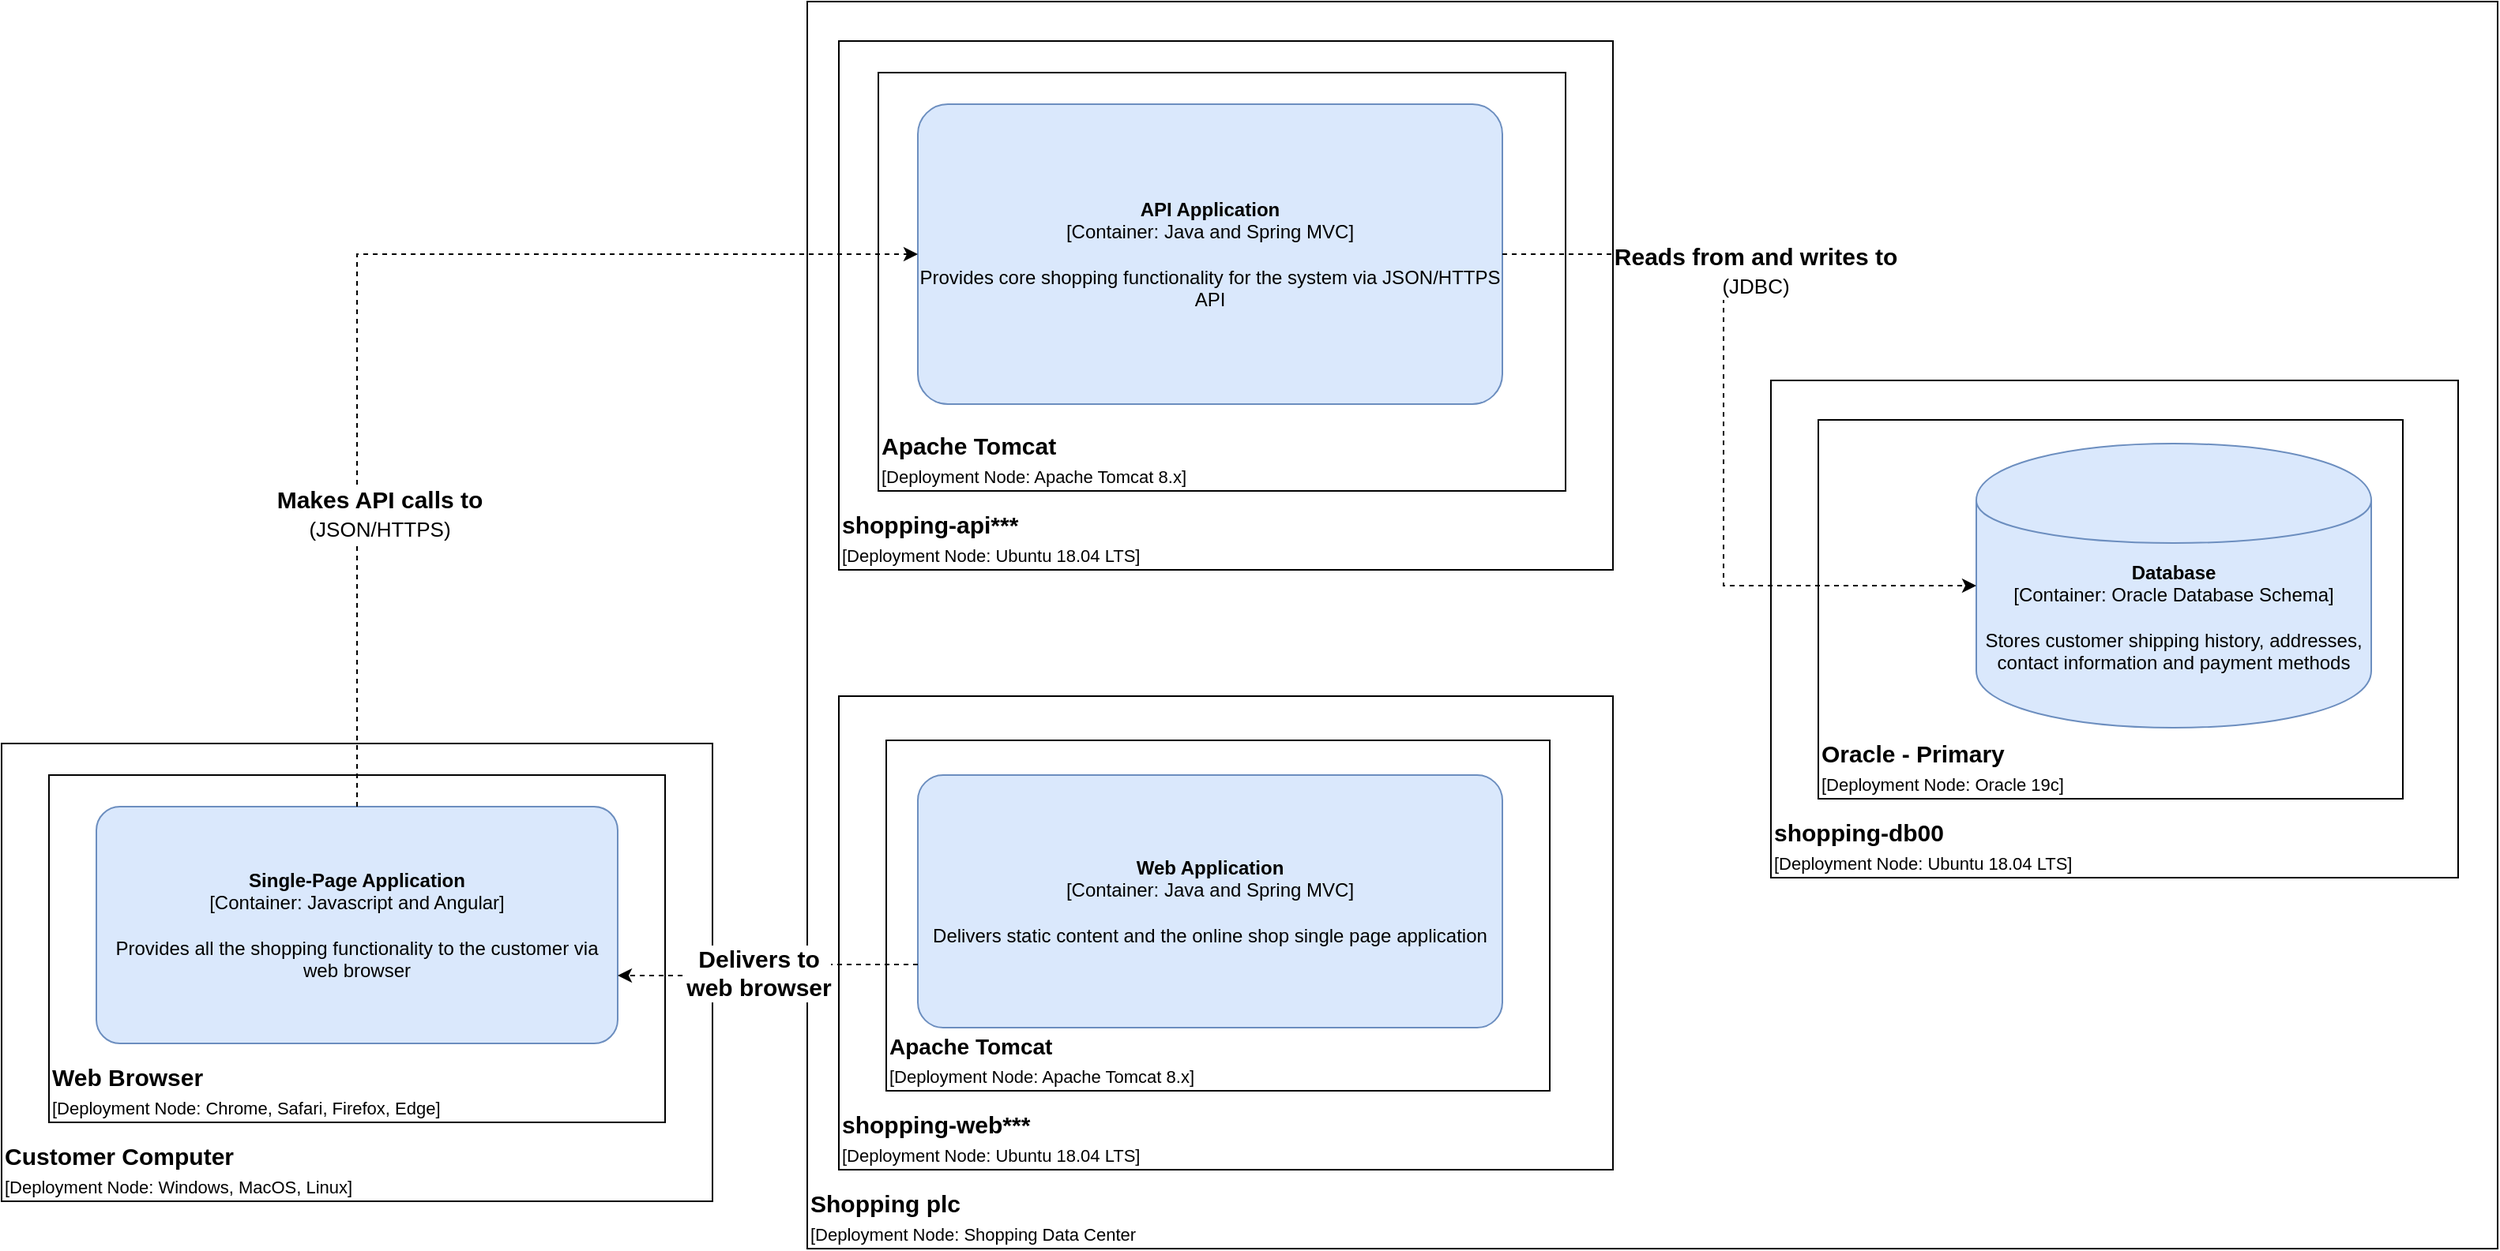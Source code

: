 <mxfile version="13.1.14" type="device"><diagram id="IvWKfIhblGCO4nOpth7r" name="Page-1"><mxGraphModel dx="1671" dy="1184" grid="1" gridSize="10" guides="1" tooltips="1" connect="1" arrows="1" fold="1" page="1" pageScale="1" pageWidth="1700" pageHeight="1100" math="0" shadow="0"><root><mxCell id="0"/><mxCell id="1" parent="0"/><mxCell id="vJqbo58cwQHJo30kENVc-3" value="" style="rounded=0;whiteSpace=wrap;html=1;labelBackgroundColor=none;fontSize=15;" vertex="1" parent="1"><mxGeometry x="550" y="20" width="1070" height="790" as="geometry"/></mxCell><mxCell id="vJqbo58cwQHJo30kENVc-4" value="&lt;b&gt;Shopping plc&lt;/b&gt;&lt;br&gt;&lt;font style=&quot;font-size: 11px&quot;&gt;[Deployment Node: Shopping Data Center&lt;/font&gt;" style="text;html=1;align=left;verticalAlign=middle;resizable=0;points=[];autosize=1;fontSize=15;" vertex="1" parent="1"><mxGeometry x="550" y="770" width="220" height="40" as="geometry"/></mxCell><mxCell id="vJqbo58cwQHJo30kENVc-5" value="" style="rounded=0;whiteSpace=wrap;html=1;labelBackgroundColor=none;fontSize=15;" vertex="1" parent="1"><mxGeometry x="570" y="460" width="490" height="300" as="geometry"/></mxCell><mxCell id="vJqbo58cwQHJo30kENVc-6" value="&lt;b&gt;shopping-web***&lt;/b&gt;&lt;br&gt;&lt;font style=&quot;font-size: 11px&quot;&gt;[Deployment Node: Ubuntu 18.04 LTS]&lt;/font&gt;" style="text;html=1;align=left;verticalAlign=middle;resizable=0;points=[];autosize=1;fontSize=15;" vertex="1" parent="1"><mxGeometry x="570" y="720" width="200" height="40" as="geometry"/></mxCell><mxCell id="vJqbo58cwQHJo30kENVc-9" value="" style="rounded=0;whiteSpace=wrap;html=1;labelBackgroundColor=none;fontSize=15;" vertex="1" parent="1"><mxGeometry x="600" y="488" width="420" height="222" as="geometry"/></mxCell><mxCell id="8jxRPaH7KVlwFwGxON---5" value="&lt;b&gt;Web Application&lt;/b&gt;&lt;br&gt;&lt;div&gt;[Container: Java and Spring MVC&lt;span&gt;]&lt;/span&gt;&lt;/div&gt;&lt;br&gt;&lt;div&gt;Delivers static content and the online shop single page application&lt;/div&gt;" style="rounded=1;whiteSpace=wrap;html=1;labelBackgroundColor=none;fillColor=#dae8fc;fontColor=#000000;align=center;arcSize=10;strokeColor=#6c8ebf;points=[[0.25,0,0],[0.5,0,0],[0.75,0,0],[1,0.25,0],[1,0.5,0],[1,0.75,0],[0.75,1,0],[0.5,1,0],[0.25,1,0],[0,0.75,0],[0,0.5,0],[0,0.25,0]];" vertex="1" parent="1"><mxGeometry x="620" y="510" width="370" height="160" as="geometry"/></mxCell><mxCell id="vJqbo58cwQHJo30kENVc-10" value="&lt;b style=&quot;font-size: 14px&quot;&gt;&lt;span style=&quot;font-size: 14px&quot;&gt;Apache&lt;/span&gt;&lt;font style=&quot;font-size: 14px&quot;&gt; Tomcat&lt;/font&gt;&lt;/b&gt;&lt;font style=&quot;font-size: 14px&quot;&gt;&lt;br&gt;&lt;/font&gt;&lt;font style=&quot;font-size: 11px&quot;&gt;[Deployment Node: Apache Tomcat 8.x]&lt;/font&gt;" style="text;html=1;align=left;verticalAlign=middle;resizable=0;points=[];autosize=1;fontSize=15;" vertex="1" parent="1"><mxGeometry x="600" y="670" width="210" height="40" as="geometry"/></mxCell><mxCell id="vJqbo58cwQHJo30kENVc-12" value="" style="rounded=0;whiteSpace=wrap;html=1;labelBackgroundColor=none;fontSize=15;align=left;" vertex="1" parent="1"><mxGeometry x="1160" y="260" width="435" height="315" as="geometry"/></mxCell><mxCell id="vJqbo58cwQHJo30kENVc-14" value="&lt;b&gt;shopping-db00&lt;/b&gt;&lt;br&gt;&lt;font style=&quot;font-size: 11px&quot;&gt;[Deployment Node: Ubuntu 18.04 LTS]&lt;/font&gt;" style="text;html=1;align=left;verticalAlign=middle;resizable=0;points=[];autosize=1;fontSize=15;" vertex="1" parent="1"><mxGeometry x="1160" y="535" width="200" height="40" as="geometry"/></mxCell><mxCell id="vJqbo58cwQHJo30kENVc-15" value="" style="rounded=0;whiteSpace=wrap;html=1;labelBackgroundColor=none;fontSize=15;align=left;" vertex="1" parent="1"><mxGeometry x="1190" y="285" width="370" height="240" as="geometry"/></mxCell><mxCell id="8jxRPaH7KVlwFwGxON---4" value="&lt;span&gt;&lt;b&gt;Database&lt;/b&gt;&lt;/span&gt;&lt;div&gt;[Container: Oracle Database Schema]&lt;/div&gt;&lt;br&gt;&lt;div&gt;Stores customer shipping history, addresses, contact information and payment methods&lt;/div&gt;" style="shape=cylinder;whiteSpace=wrap;html=1;boundedLbl=1;rounded=0;labelBackgroundColor=none;fillColor=#dae8fc;fontSize=12;fontColor=#000000;align=center;strokeColor=#6c8ebf;points=[[0.5,0,0],[1,0.25,0],[1,0.5,0],[1,0.75,0],[0.5,1,0],[0,0.75,0],[0,0.5,0],[0,0.25,0]];" vertex="1" parent="1"><mxGeometry x="1290" y="300" width="250" height="180" as="geometry"/></mxCell><mxCell id="vJqbo58cwQHJo30kENVc-16" value="&lt;b&gt;Oracle - Primary&lt;/b&gt;&lt;br&gt;&lt;font style=&quot;font-size: 11px&quot;&gt;[Deployment Node: Oracle 19c]&lt;/font&gt;" style="text;html=1;align=left;verticalAlign=middle;resizable=0;points=[];autosize=1;fontSize=15;" vertex="1" parent="1"><mxGeometry x="1190" y="485" width="170" height="40" as="geometry"/></mxCell><mxCell id="vJqbo58cwQHJo30kENVc-17" value="" style="rounded=0;whiteSpace=wrap;html=1;labelBackgroundColor=none;fontSize=15;align=left;" vertex="1" parent="1"><mxGeometry x="570" y="45" width="490" height="335" as="geometry"/></mxCell><mxCell id="vJqbo58cwQHJo30kENVc-18" value="&lt;b&gt;shopping-api***&lt;/b&gt;&lt;br&gt;&lt;font style=&quot;font-size: 11px&quot;&gt;[Deployment Node: Ubuntu 18.04 LTS]&lt;/font&gt;" style="text;html=1;align=left;verticalAlign=middle;resizable=0;points=[];autosize=1;fontSize=15;" vertex="1" parent="1"><mxGeometry x="570" y="340" width="200" height="40" as="geometry"/></mxCell><mxCell id="vJqbo58cwQHJo30kENVc-19" value="" style="rounded=0;whiteSpace=wrap;html=1;labelBackgroundColor=none;fontSize=15;align=left;" vertex="1" parent="1"><mxGeometry x="595" y="65" width="435" height="265" as="geometry"/></mxCell><mxCell id="vJqbo58cwQHJo30kENVc-20" value="&lt;b&gt;Apache Tomcat&lt;/b&gt;&lt;br&gt;&lt;font style=&quot;font-size: 11px&quot;&gt;[Deployment Node: Apache Tomcat 8.x]&lt;/font&gt;" style="text;html=1;align=left;verticalAlign=middle;resizable=0;points=[];autosize=1;fontSize=15;" vertex="1" parent="1"><mxGeometry x="595" y="290" width="210" height="40" as="geometry"/></mxCell><mxCell id="8jxRPaH7KVlwFwGxON---8" value="&lt;span&gt;&lt;b&gt;API Application&lt;br&gt;&lt;/b&gt;[Container: Java and Spring MVC&lt;/span&gt;&lt;span&gt;]&lt;/span&gt;&lt;br&gt;&lt;br&gt;&lt;div&gt;Provides core shopping functionality for the system via JSON/HTTPS API&lt;/div&gt;" style="rounded=1;whiteSpace=wrap;html=1;labelBackgroundColor=none;fillColor=#dae8fc;fontColor=#000000;align=center;arcSize=10;strokeColor=#6c8ebf;points=[[0.25,0,0],[0.5,0,0],[0.75,0,0],[1,0.25,0],[1,0.5,0],[1,0.75,0],[0.75,1,0],[0.5,1,0],[0.25,1,0],[0,0.75,0],[0,0.5,0],[0,0.25,0]];" vertex="1" parent="1"><mxGeometry x="620" y="85" width="370" height="190" as="geometry"/></mxCell><mxCell id="8jxRPaH7KVlwFwGxON---18" style="edgeStyle=orthogonalEdgeStyle;rounded=0;orthogonalLoop=1;jettySize=auto;html=1;exitX=1;exitY=0.5;exitDx=0;exitDy=0;exitPerimeter=0;entryX=0;entryY=0.5;entryDx=0;entryDy=0;entryPerimeter=0;dashed=1;fontSize=15;" edge="1" parent="1" source="8jxRPaH7KVlwFwGxON---8" target="8jxRPaH7KVlwFwGxON---4"><mxGeometry relative="1" as="geometry"><Array as="points"><mxPoint x="1130" y="180"/><mxPoint x="1130" y="390"/></Array></mxGeometry></mxCell><mxCell id="8jxRPaH7KVlwFwGxON---19" value="&lt;b&gt;Reads from and writes to&lt;/b&gt;&lt;br&gt;&lt;font style=&quot;font-size: 13px&quot;&gt;(JDBC)&lt;/font&gt;" style="edgeLabel;html=1;align=center;verticalAlign=middle;resizable=0;points=[];fontSize=15;" vertex="1" connectable="0" parent="8jxRPaH7KVlwFwGxON---18"><mxGeometry x="0.363" y="2" relative="1" as="geometry"><mxPoint x="18" y="-198" as="offset"/></mxGeometry></mxCell><mxCell id="vJqbo58cwQHJo30kENVc-21" value="" style="rounded=0;whiteSpace=wrap;html=1;labelBackgroundColor=none;fontSize=15;align=left;" vertex="1" parent="1"><mxGeometry x="40" y="490" width="450" height="290" as="geometry"/></mxCell><mxCell id="vJqbo58cwQHJo30kENVc-22" value="&lt;b&gt;Customer Computer&lt;/b&gt;&lt;br&gt;&lt;font style=&quot;font-size: 11px&quot;&gt;[Deployment Node: Windows, MacOS, Linux]&lt;/font&gt;" style="text;html=1;align=left;verticalAlign=middle;resizable=0;points=[];autosize=1;fontSize=15;" vertex="1" parent="1"><mxGeometry x="40" y="740" width="240" height="40" as="geometry"/></mxCell><mxCell id="vJqbo58cwQHJo30kENVc-23" value="" style="rounded=0;whiteSpace=wrap;html=1;labelBackgroundColor=none;fontSize=15;align=left;" vertex="1" parent="1"><mxGeometry x="70" y="510" width="390" height="220" as="geometry"/></mxCell><mxCell id="vJqbo58cwQHJo30kENVc-24" value="&lt;b&gt;Web Browser&lt;/b&gt;&lt;br&gt;&lt;font style=&quot;font-size: 11px&quot;&gt;[Deployment Node: Chrome, Safari, Firefox, Edge]&lt;/font&gt;" style="text;html=1;align=left;verticalAlign=middle;resizable=0;points=[];autosize=1;fontSize=15;" vertex="1" parent="1"><mxGeometry x="70" y="690" width="260" height="40" as="geometry"/></mxCell><mxCell id="8jxRPaH7KVlwFwGxON---6" value="&lt;b&gt;Single-Page Application&lt;/b&gt;&lt;br&gt;&lt;div&gt;[Container: Javascript and Angular&lt;span&gt;]&lt;/span&gt;&lt;/div&gt;&lt;br&gt;&lt;div&gt;Provides all the shopping functionality to the customer via web browser&lt;/div&gt;" style="rounded=1;whiteSpace=wrap;html=1;labelBackgroundColor=none;fillColor=#dae8fc;fontColor=#000000;align=center;arcSize=10;strokeColor=#6c8ebf;points=[[0.25,0,0],[0.5,0,0],[0.75,0,0],[1,0.25,0],[1,0.5,0],[1,0.75,0],[0.75,1,0],[0.5,1,0],[0.25,1,0],[0,0.75,0],[0,0.5,0],[0,0.25,0]];" vertex="1" parent="1"><mxGeometry x="100" y="530" width="330" height="150" as="geometry"/></mxCell><mxCell id="8jxRPaH7KVlwFwGxON---14" style="edgeStyle=orthogonalEdgeStyle;rounded=0;orthogonalLoop=1;jettySize=auto;html=1;exitX=0;exitY=0.75;exitDx=0;exitDy=0;exitPerimeter=0;entryX=1;entryY=0.713;entryDx=0;entryDy=0;entryPerimeter=0;dashed=1;fontSize=15;" edge="1" parent="1" source="8jxRPaH7KVlwFwGxON---5" target="8jxRPaH7KVlwFwGxON---6"><mxGeometry relative="1" as="geometry"/></mxCell><mxCell id="8jxRPaH7KVlwFwGxON---15" value="Delivers to&lt;br&gt;web browser" style="edgeLabel;html=1;align=center;verticalAlign=middle;resizable=0;points=[];fontSize=15;fontStyle=1" vertex="1" connectable="0" parent="8jxRPaH7KVlwFwGxON---14"><mxGeometry x="0.25" relative="1" as="geometry"><mxPoint x="14.5" y="-1.99" as="offset"/></mxGeometry></mxCell><mxCell id="8jxRPaH7KVlwFwGxON---16" style="edgeStyle=orthogonalEdgeStyle;rounded=0;orthogonalLoop=1;jettySize=auto;html=1;exitX=0.5;exitY=0;exitDx=0;exitDy=0;exitPerimeter=0;entryX=0;entryY=0.5;entryDx=0;entryDy=0;entryPerimeter=0;dashed=1;fontSize=15;" edge="1" parent="1" source="8jxRPaH7KVlwFwGxON---6" target="8jxRPaH7KVlwFwGxON---8"><mxGeometry relative="1" as="geometry"/></mxCell><mxCell id="8jxRPaH7KVlwFwGxON---17" value="&lt;b&gt;Makes API calls to&lt;/b&gt;&lt;br&gt;&lt;font style=&quot;font-size: 13px&quot;&gt;(JSON/HTTPS)&lt;/font&gt;" style="edgeLabel;html=1;align=center;verticalAlign=middle;resizable=0;points=[];fontSize=15;" vertex="1" connectable="0" parent="8jxRPaH7KVlwFwGxON---16"><mxGeometry x="-0.348" y="-7" relative="1" as="geometry"><mxPoint x="7" y="44" as="offset"/></mxGeometry></mxCell></root></mxGraphModel></diagram></mxfile>